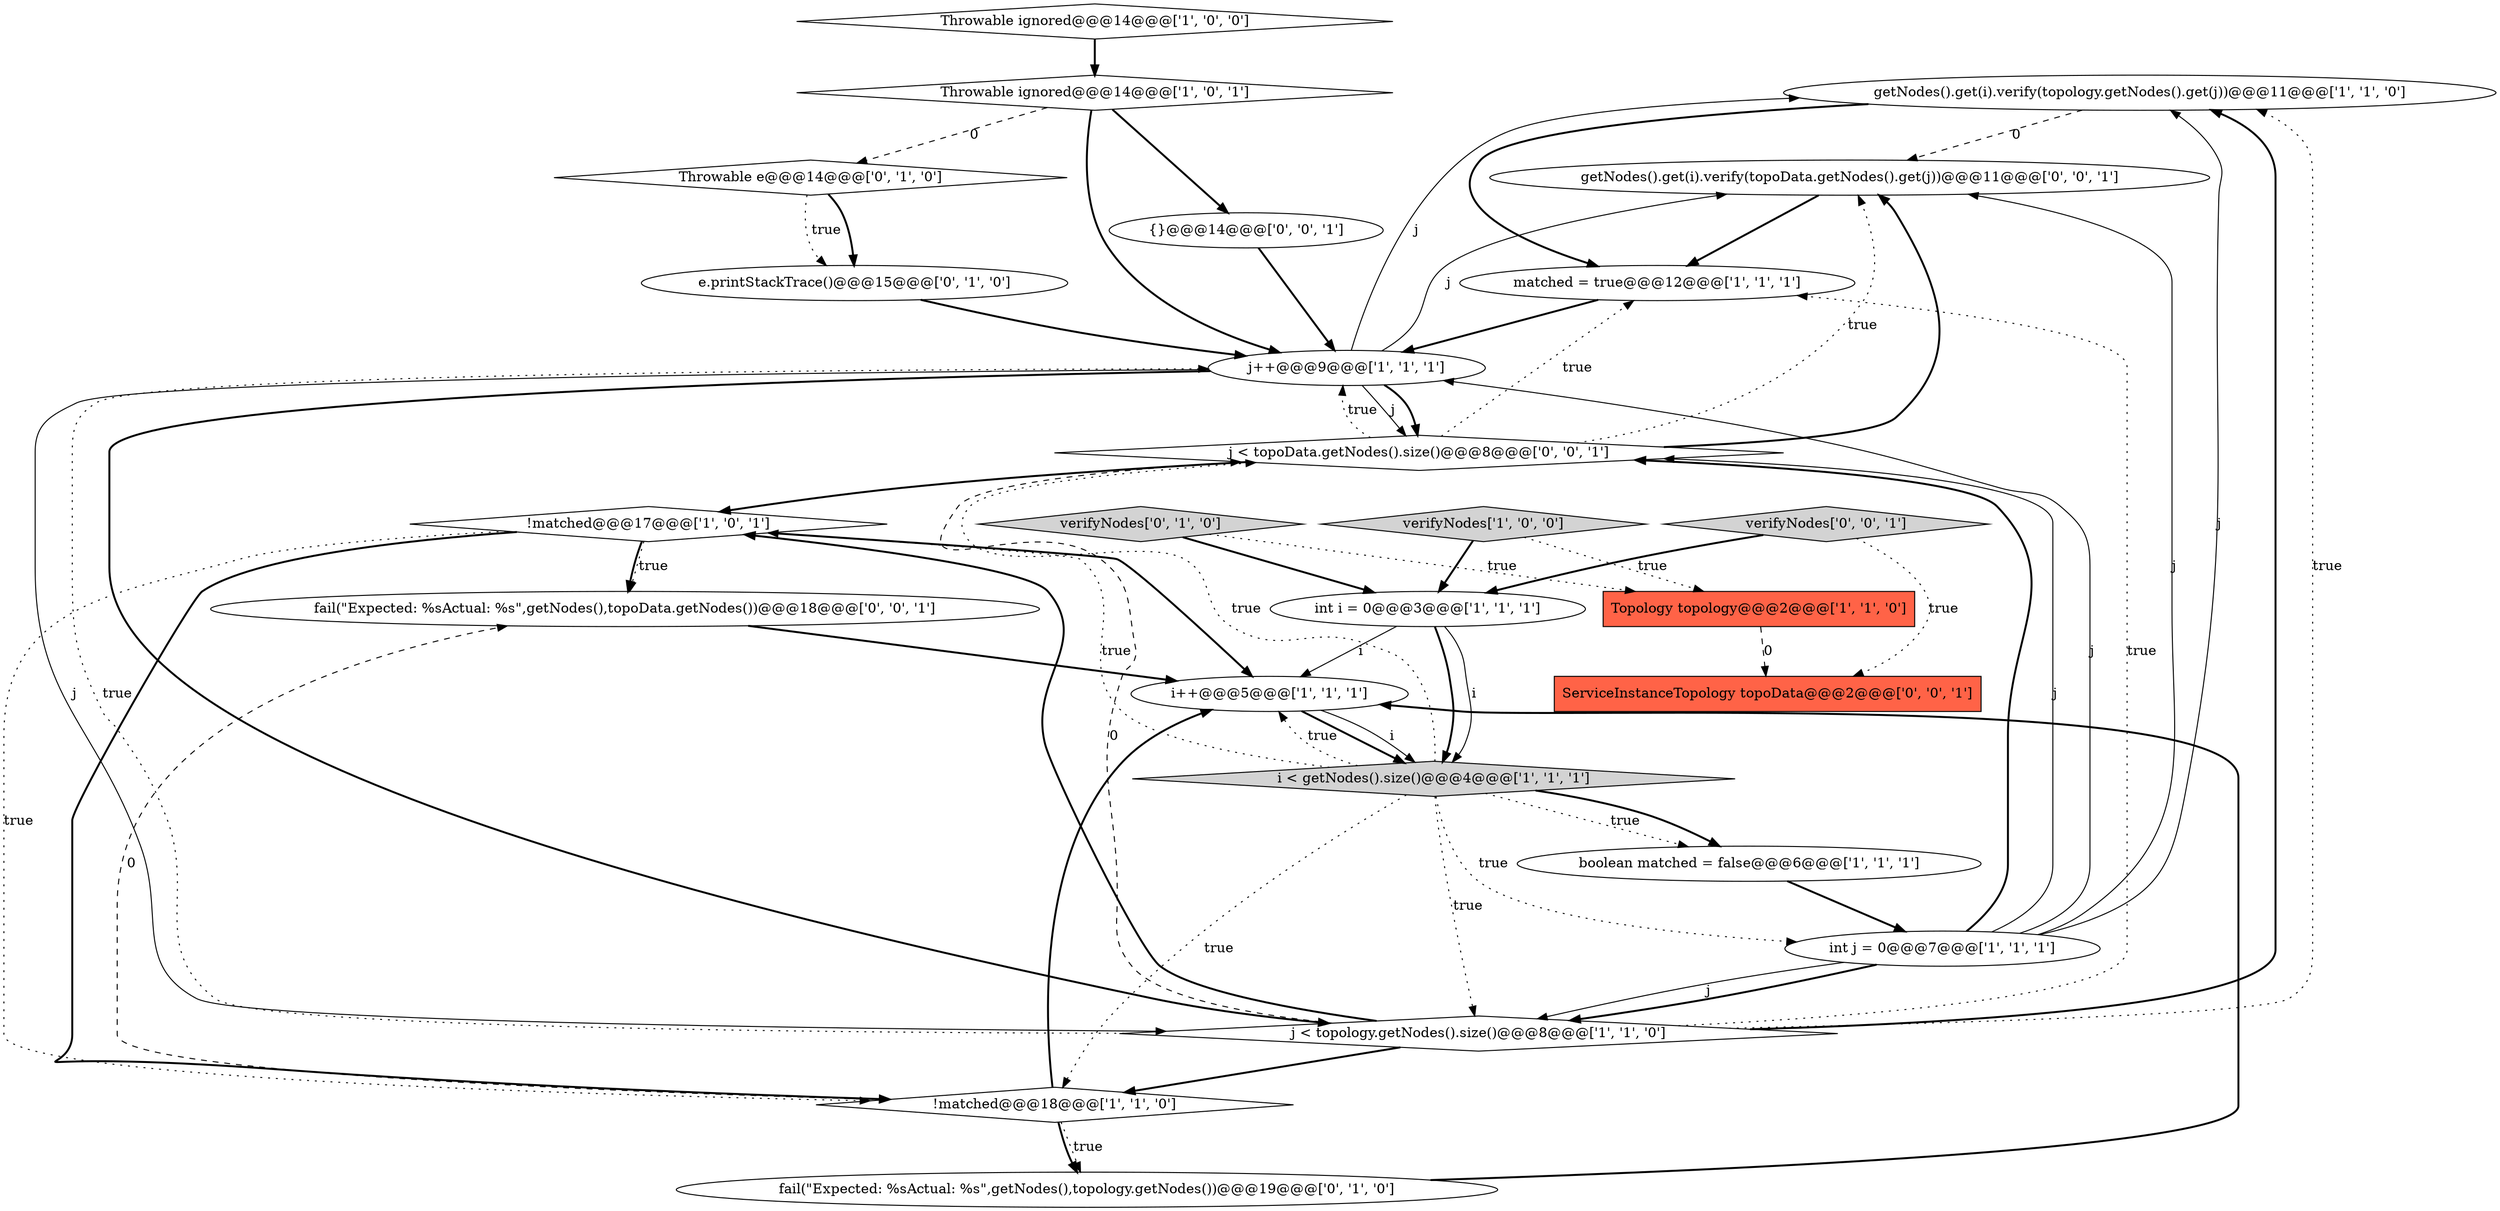 digraph {
7 [style = filled, label = "getNodes().get(i).verify(topology.getNodes().get(j))@@@11@@@['1', '1', '0']", fillcolor = white, shape = ellipse image = "AAA0AAABBB1BBB"];
23 [style = filled, label = "getNodes().get(i).verify(topoData.getNodes().get(j))@@@11@@@['0', '0', '1']", fillcolor = white, shape = ellipse image = "AAA0AAABBB3BBB"];
22 [style = filled, label = "fail(\"Expected: %sActual: %s\",getNodes(),topoData.getNodes())@@@18@@@['0', '0', '1']", fillcolor = white, shape = ellipse image = "AAA0AAABBB3BBB"];
6 [style = filled, label = "i++@@@5@@@['1', '1', '1']", fillcolor = white, shape = ellipse image = "AAA0AAABBB1BBB"];
11 [style = filled, label = "int i = 0@@@3@@@['1', '1', '1']", fillcolor = white, shape = ellipse image = "AAA0AAABBB1BBB"];
18 [style = filled, label = "verifyNodes['0', '1', '0']", fillcolor = lightgray, shape = diamond image = "AAA0AAABBB2BBB"];
3 [style = filled, label = "Topology topology@@@2@@@['1', '1', '0']", fillcolor = tomato, shape = box image = "AAA0AAABBB1BBB"];
15 [style = filled, label = "Throwable e@@@14@@@['0', '1', '0']", fillcolor = white, shape = diamond image = "AAA1AAABBB2BBB"];
19 [style = filled, label = "verifyNodes['0', '0', '1']", fillcolor = lightgray, shape = diamond image = "AAA0AAABBB3BBB"];
17 [style = filled, label = "e.printStackTrace()@@@15@@@['0', '1', '0']", fillcolor = white, shape = ellipse image = "AAA1AAABBB2BBB"];
5 [style = filled, label = "j < topology.getNodes().size()@@@8@@@['1', '1', '0']", fillcolor = white, shape = diamond image = "AAA0AAABBB1BBB"];
4 [style = filled, label = "i < getNodes().size()@@@4@@@['1', '1', '1']", fillcolor = lightgray, shape = diamond image = "AAA0AAABBB1BBB"];
24 [style = filled, label = "j < topoData.getNodes().size()@@@8@@@['0', '0', '1']", fillcolor = white, shape = diamond image = "AAA0AAABBB3BBB"];
16 [style = filled, label = "fail(\"Expected: %sActual: %s\",getNodes(),topology.getNodes())@@@19@@@['0', '1', '0']", fillcolor = white, shape = ellipse image = "AAA0AAABBB2BBB"];
9 [style = filled, label = "matched = true@@@12@@@['1', '1', '1']", fillcolor = white, shape = ellipse image = "AAA0AAABBB1BBB"];
13 [style = filled, label = "!matched@@@18@@@['1', '1', '0']", fillcolor = white, shape = diamond image = "AAA0AAABBB1BBB"];
14 [style = filled, label = "verifyNodes['1', '0', '0']", fillcolor = lightgray, shape = diamond image = "AAA0AAABBB1BBB"];
2 [style = filled, label = "Throwable ignored@@@14@@@['1', '0', '0']", fillcolor = white, shape = diamond image = "AAA0AAABBB1BBB"];
20 [style = filled, label = "ServiceInstanceTopology topoData@@@2@@@['0', '0', '1']", fillcolor = tomato, shape = box image = "AAA0AAABBB3BBB"];
1 [style = filled, label = "boolean matched = false@@@6@@@['1', '1', '1']", fillcolor = white, shape = ellipse image = "AAA0AAABBB1BBB"];
21 [style = filled, label = "{}@@@14@@@['0', '0', '1']", fillcolor = white, shape = ellipse image = "AAA0AAABBB3BBB"];
10 [style = filled, label = "j++@@@9@@@['1', '1', '1']", fillcolor = white, shape = ellipse image = "AAA0AAABBB1BBB"];
8 [style = filled, label = "!matched@@@17@@@['1', '0', '1']", fillcolor = white, shape = diamond image = "AAA0AAABBB1BBB"];
0 [style = filled, label = "int j = 0@@@7@@@['1', '1', '1']", fillcolor = white, shape = ellipse image = "AAA0AAABBB1BBB"];
12 [style = filled, label = "Throwable ignored@@@14@@@['1', '0', '1']", fillcolor = white, shape = diamond image = "AAA0AAABBB1BBB"];
15->17 [style = dotted, label="true"];
23->9 [style = bold, label=""];
3->20 [style = dashed, label="0"];
11->4 [style = bold, label=""];
18->3 [style = dotted, label="true"];
5->10 [style = dotted, label="true"];
5->8 [style = bold, label=""];
5->24 [style = dashed, label="0"];
10->24 [style = bold, label=""];
6->4 [style = bold, label=""];
24->23 [style = bold, label=""];
14->3 [style = dotted, label="true"];
22->6 [style = bold, label=""];
5->9 [style = dotted, label="true"];
7->9 [style = bold, label=""];
13->22 [style = dashed, label="0"];
17->10 [style = bold, label=""];
13->6 [style = bold, label=""];
12->21 [style = bold, label=""];
4->24 [style = dotted, label="true"];
11->6 [style = solid, label="i"];
13->16 [style = dotted, label="true"];
24->10 [style = dotted, label="true"];
5->7 [style = dotted, label="true"];
0->10 [style = solid, label="j"];
8->6 [style = bold, label=""];
4->1 [style = dotted, label="true"];
14->11 [style = bold, label=""];
4->0 [style = dotted, label="true"];
0->23 [style = solid, label="j"];
8->22 [style = dotted, label="true"];
0->7 [style = solid, label="j"];
21->10 [style = bold, label=""];
4->1 [style = bold, label=""];
5->13 [style = bold, label=""];
4->8 [style = dotted, label="true"];
0->5 [style = solid, label="j"];
0->24 [style = bold, label=""];
19->20 [style = dotted, label="true"];
12->10 [style = bold, label=""];
7->23 [style = dashed, label="0"];
10->24 [style = solid, label="j"];
24->23 [style = dotted, label="true"];
10->7 [style = solid, label="j"];
19->11 [style = bold, label=""];
0->24 [style = solid, label="j"];
13->16 [style = bold, label=""];
24->9 [style = dotted, label="true"];
12->15 [style = dashed, label="0"];
10->5 [style = solid, label="j"];
8->22 [style = bold, label=""];
11->4 [style = solid, label="i"];
16->6 [style = bold, label=""];
8->13 [style = bold, label=""];
18->11 [style = bold, label=""];
4->5 [style = dotted, label="true"];
10->23 [style = solid, label="j"];
9->10 [style = bold, label=""];
0->5 [style = bold, label=""];
4->13 [style = dotted, label="true"];
24->8 [style = bold, label=""];
4->6 [style = dotted, label="true"];
10->5 [style = bold, label=""];
5->7 [style = bold, label=""];
2->12 [style = bold, label=""];
6->4 [style = solid, label="i"];
1->0 [style = bold, label=""];
8->13 [style = dotted, label="true"];
15->17 [style = bold, label=""];
}
